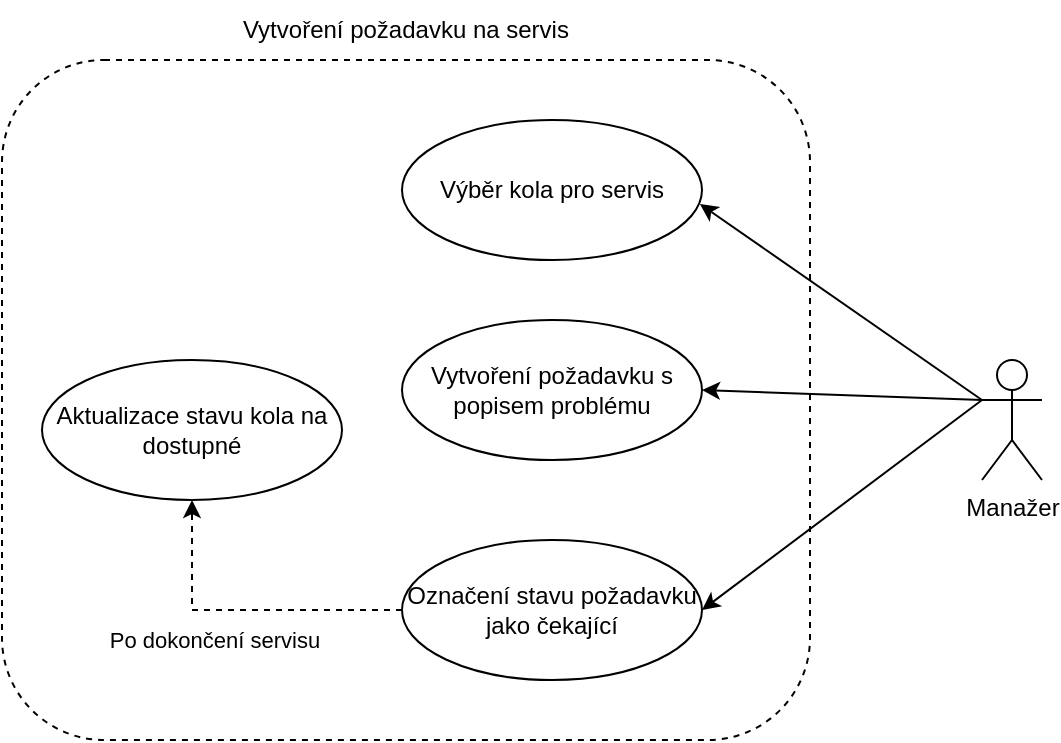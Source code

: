 <mxfile version="24.8.3">
  <diagram name="Страница — 1" id="rK81_hU1Zp_jlYtDJmEP">
    <mxGraphModel dx="1050" dy="529" grid="1" gridSize="10" guides="1" tooltips="1" connect="1" arrows="1" fold="1" page="1" pageScale="1" pageWidth="827" pageHeight="1169" math="0" shadow="0">
      <root>
        <mxCell id="0" />
        <mxCell id="1" parent="0" />
        <mxCell id="4B0-1-7cd9e8P2CP9gL0-11" value="Manažer" style="shape=umlActor;verticalLabelPosition=bottom;verticalAlign=top;html=1;outlineConnect=0;" vertex="1" parent="1">
          <mxGeometry x="560" y="230" width="30" height="60" as="geometry" />
        </mxCell>
        <mxCell id="4B0-1-7cd9e8P2CP9gL0-12" value="" style="rounded=1;whiteSpace=wrap;html=1;dashed=1;" vertex="1" parent="1">
          <mxGeometry x="70" y="80" width="404" height="340" as="geometry" />
        </mxCell>
        <mxCell id="4B0-1-7cd9e8P2CP9gL0-13" value="Výběr kola pro servis" style="ellipse;whiteSpace=wrap;html=1;" vertex="1" parent="1">
          <mxGeometry x="270" y="110" width="150" height="70" as="geometry" />
        </mxCell>
        <mxCell id="4B0-1-7cd9e8P2CP9gL0-14" value="Vytvoření požadavku s popisem problému" style="ellipse;whiteSpace=wrap;html=1;" vertex="1" parent="1">
          <mxGeometry x="270" y="210" width="150" height="70" as="geometry" />
        </mxCell>
        <mxCell id="4B0-1-7cd9e8P2CP9gL0-16" value="Označení stavu požadavku jako čekající" style="ellipse;whiteSpace=wrap;html=1;" vertex="1" parent="1">
          <mxGeometry x="270" y="320" width="150" height="70" as="geometry" />
        </mxCell>
        <mxCell id="4B0-1-7cd9e8P2CP9gL0-17" value="Aktualizace stavu kola na dostupné" style="ellipse;whiteSpace=wrap;html=1;" vertex="1" parent="1">
          <mxGeometry x="90" y="230" width="150" height="70" as="geometry" />
        </mxCell>
        <mxCell id="4B0-1-7cd9e8P2CP9gL0-18" value="" style="endArrow=classic;html=1;rounded=0;entryX=1;entryY=0.5;entryDx=0;entryDy=0;" edge="1" parent="1" target="4B0-1-7cd9e8P2CP9gL0-16">
          <mxGeometry width="50" height="50" relative="1" as="geometry">
            <mxPoint x="560" y="250" as="sourcePoint" />
            <mxPoint x="460" y="270" as="targetPoint" />
          </mxGeometry>
        </mxCell>
        <mxCell id="4B0-1-7cd9e8P2CP9gL0-20" value="" style="endArrow=classic;html=1;rounded=0;entryX=1;entryY=0.5;entryDx=0;entryDy=0;" edge="1" parent="1" target="4B0-1-7cd9e8P2CP9gL0-14">
          <mxGeometry width="50" height="50" relative="1" as="geometry">
            <mxPoint x="560" y="250" as="sourcePoint" />
            <mxPoint x="460" y="270" as="targetPoint" />
          </mxGeometry>
        </mxCell>
        <mxCell id="4B0-1-7cd9e8P2CP9gL0-21" value="" style="endArrow=classic;html=1;rounded=0;entryX=0.993;entryY=0.6;entryDx=0;entryDy=0;entryPerimeter=0;exitX=0;exitY=0.333;exitDx=0;exitDy=0;exitPerimeter=0;" edge="1" parent="1" source="4B0-1-7cd9e8P2CP9gL0-11" target="4B0-1-7cd9e8P2CP9gL0-13">
          <mxGeometry width="50" height="50" relative="1" as="geometry">
            <mxPoint x="410" y="320" as="sourcePoint" />
            <mxPoint x="460" y="270" as="targetPoint" />
          </mxGeometry>
        </mxCell>
        <mxCell id="4B0-1-7cd9e8P2CP9gL0-22" value="" style="endArrow=classic;html=1;rounded=0;dashed=1;entryX=0.5;entryY=1;entryDx=0;entryDy=0;exitX=0;exitY=0.5;exitDx=0;exitDy=0;" edge="1" parent="1" source="4B0-1-7cd9e8P2CP9gL0-16" target="4B0-1-7cd9e8P2CP9gL0-17">
          <mxGeometry width="50" height="50" relative="1" as="geometry">
            <mxPoint x="130" y="400" as="sourcePoint" />
            <mxPoint x="180" y="350" as="targetPoint" />
            <Array as="points">
              <mxPoint x="165" y="355" />
            </Array>
          </mxGeometry>
        </mxCell>
        <mxCell id="4B0-1-7cd9e8P2CP9gL0-23" value="Po dokončení servisu" style="edgeLabel;html=1;align=center;verticalAlign=middle;resizable=0;points=[];" vertex="1" connectable="0" parent="4B0-1-7cd9e8P2CP9gL0-22">
          <mxGeometry x="0.175" y="1" relative="1" as="geometry">
            <mxPoint y="14" as="offset" />
          </mxGeometry>
        </mxCell>
        <mxCell id="4B0-1-7cd9e8P2CP9gL0-24" value="Vytvoření požadavku na servis" style="text;html=1;align=center;verticalAlign=middle;whiteSpace=wrap;rounded=0;" vertex="1" parent="1">
          <mxGeometry x="182" y="50" width="180" height="30" as="geometry" />
        </mxCell>
      </root>
    </mxGraphModel>
  </diagram>
</mxfile>
